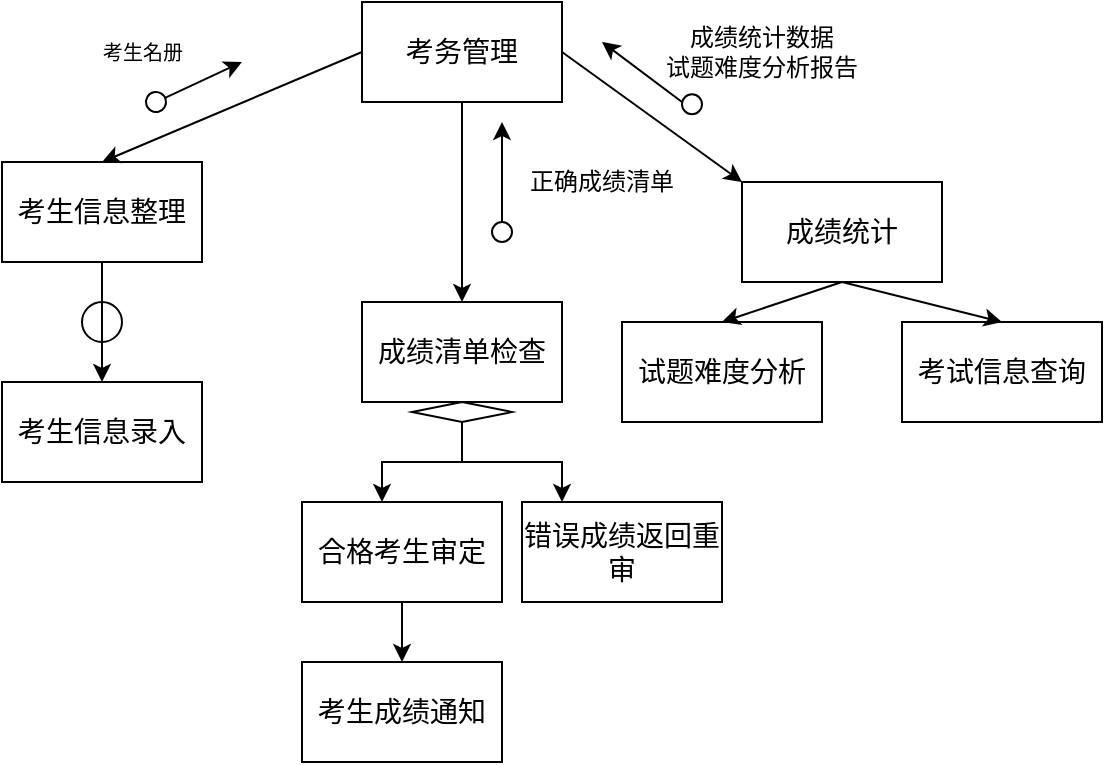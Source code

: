 <mxfile version="14.6.5" type="github">
  <diagram id="QRCykr3lAWjkGnA-_J9r" name="Page-1">
    <mxGraphModel dx="1806" dy="703" grid="1" gridSize="10" guides="1" tooltips="1" connect="1" arrows="1" fold="1" page="1" pageScale="1" pageWidth="827" pageHeight="1169" math="0" shadow="0">
      <root>
        <mxCell id="0" />
        <mxCell id="1" parent="0" />
        <mxCell id="0fItrinfHYFu_SuVGKTm-26" value="" style="ellipse;whiteSpace=wrap;html=1;aspect=fixed;" vertex="1" parent="1">
          <mxGeometry x="70" y="240" width="20" height="20" as="geometry" />
        </mxCell>
        <mxCell id="0fItrinfHYFu_SuVGKTm-1" value="&lt;span style=&quot;font-size: 10.5pt&quot;&gt;考生信息录入&lt;/span&gt;" style="rounded=0;whiteSpace=wrap;html=1;" vertex="1" parent="1">
          <mxGeometry x="30" y="280" width="100" height="50" as="geometry" />
        </mxCell>
        <mxCell id="0fItrinfHYFu_SuVGKTm-25" style="edgeStyle=orthogonalEdgeStyle;rounded=0;orthogonalLoop=1;jettySize=auto;html=1;" edge="1" parent="1" source="0fItrinfHYFu_SuVGKTm-2" target="0fItrinfHYFu_SuVGKTm-1">
          <mxGeometry relative="1" as="geometry" />
        </mxCell>
        <mxCell id="0fItrinfHYFu_SuVGKTm-2" value="&lt;span style=&quot;font-size: 10.5pt&quot;&gt;考生信息整理&lt;/span&gt;" style="rounded=0;whiteSpace=wrap;html=1;" vertex="1" parent="1">
          <mxGeometry x="30" y="170" width="100" height="50" as="geometry" />
        </mxCell>
        <mxCell id="0fItrinfHYFu_SuVGKTm-28" style="edgeStyle=orthogonalEdgeStyle;rounded=0;orthogonalLoop=1;jettySize=auto;html=1;" edge="1" parent="1" source="0fItrinfHYFu_SuVGKTm-3" target="0fItrinfHYFu_SuVGKTm-4">
          <mxGeometry relative="1" as="geometry">
            <Array as="points">
              <mxPoint x="260" y="320" />
              <mxPoint x="220" y="320" />
            </Array>
          </mxGeometry>
        </mxCell>
        <mxCell id="0fItrinfHYFu_SuVGKTm-3" value="&lt;span style=&quot;font-size: 10.5pt&quot;&gt;成绩清单检查&lt;/span&gt;" style="rounded=0;whiteSpace=wrap;html=1;" vertex="1" parent="1">
          <mxGeometry x="210" y="240" width="100" height="50" as="geometry" />
        </mxCell>
        <mxCell id="0fItrinfHYFu_SuVGKTm-29" style="edgeStyle=orthogonalEdgeStyle;rounded=0;orthogonalLoop=1;jettySize=auto;html=1;" edge="1" parent="1" source="0fItrinfHYFu_SuVGKTm-4" target="0fItrinfHYFu_SuVGKTm-5">
          <mxGeometry relative="1" as="geometry" />
        </mxCell>
        <mxCell id="0fItrinfHYFu_SuVGKTm-4" value="&lt;span style=&quot;font-size: 14px&quot;&gt;合格考生审定&lt;/span&gt;" style="rounded=0;whiteSpace=wrap;html=1;" vertex="1" parent="1">
          <mxGeometry x="180" y="340" width="100" height="50" as="geometry" />
        </mxCell>
        <mxCell id="0fItrinfHYFu_SuVGKTm-5" value="&lt;span style=&quot;font-size: 10.5pt&quot;&gt;考生成绩通知&lt;/span&gt;" style="rounded=0;whiteSpace=wrap;html=1;" vertex="1" parent="1">
          <mxGeometry x="180" y="420" width="100" height="50" as="geometry" />
        </mxCell>
        <mxCell id="0fItrinfHYFu_SuVGKTm-6" value="&lt;span style=&quot;font-size: 10.5pt&quot;&gt;成绩统计&lt;/span&gt;" style="rounded=0;whiteSpace=wrap;html=1;" vertex="1" parent="1">
          <mxGeometry x="400" y="180" width="100" height="50" as="geometry" />
        </mxCell>
        <mxCell id="0fItrinfHYFu_SuVGKTm-7" value="&lt;span style=&quot;font-size: 10.5pt&quot;&gt;试题难度分析&lt;/span&gt;" style="rounded=0;whiteSpace=wrap;html=1;" vertex="1" parent="1">
          <mxGeometry x="340" y="250" width="100" height="50" as="geometry" />
        </mxCell>
        <mxCell id="0fItrinfHYFu_SuVGKTm-8" value="&lt;span style=&quot;font-size: 10.5pt&quot;&gt;考试信息查询&lt;/span&gt;" style="rounded=0;whiteSpace=wrap;html=1;" vertex="1" parent="1">
          <mxGeometry x="480" y="250" width="100" height="50" as="geometry" />
        </mxCell>
        <mxCell id="0fItrinfHYFu_SuVGKTm-9" value="" style="endArrow=classic;html=1;exitX=0;exitY=0.5;exitDx=0;exitDy=0;entryX=0.5;entryY=0;entryDx=0;entryDy=0;" edge="1" parent="1" source="0fItrinfHYFu_SuVGKTm-11" target="0fItrinfHYFu_SuVGKTm-2">
          <mxGeometry width="50" height="50" relative="1" as="geometry">
            <mxPoint x="70" y="80" as="sourcePoint" />
            <mxPoint x="120" y="30" as="targetPoint" />
          </mxGeometry>
        </mxCell>
        <mxCell id="0fItrinfHYFu_SuVGKTm-31" style="edgeStyle=orthogonalEdgeStyle;rounded=0;orthogonalLoop=1;jettySize=auto;html=1;" edge="1" parent="1" source="0fItrinfHYFu_SuVGKTm-10" target="0fItrinfHYFu_SuVGKTm-30">
          <mxGeometry relative="1" as="geometry">
            <Array as="points">
              <mxPoint x="260" y="320" />
              <mxPoint x="310" y="320" />
            </Array>
          </mxGeometry>
        </mxCell>
        <mxCell id="0fItrinfHYFu_SuVGKTm-10" value="" style="rhombus;whiteSpace=wrap;html=1;" vertex="1" parent="1">
          <mxGeometry x="235" y="290" width="50" height="10" as="geometry" />
        </mxCell>
        <mxCell id="0fItrinfHYFu_SuVGKTm-27" style="edgeStyle=orthogonalEdgeStyle;rounded=0;orthogonalLoop=1;jettySize=auto;html=1;" edge="1" parent="1" source="0fItrinfHYFu_SuVGKTm-11" target="0fItrinfHYFu_SuVGKTm-3">
          <mxGeometry relative="1" as="geometry" />
        </mxCell>
        <mxCell id="0fItrinfHYFu_SuVGKTm-11" value="&lt;font style=&quot;font-size: 14px&quot;&gt;考务管理&lt;/font&gt;" style="rounded=0;whiteSpace=wrap;html=1;" vertex="1" parent="1">
          <mxGeometry x="210" y="90" width="100" height="50" as="geometry" />
        </mxCell>
        <mxCell id="0fItrinfHYFu_SuVGKTm-22" value="" style="group" vertex="1" connectable="0" parent="1">
          <mxGeometry x="100.876" y="120" width="49.124" height="26.124" as="geometry" />
        </mxCell>
        <mxCell id="0fItrinfHYFu_SuVGKTm-17" value="" style="endArrow=classic;html=1;startArrow=none;" edge="1" parent="0fItrinfHYFu_SuVGKTm-22" source="0fItrinfHYFu_SuVGKTm-18">
          <mxGeometry x="-0.876" width="50" height="50" as="geometry">
            <mxPoint x="2.124" y="26" as="sourcePoint" />
            <mxPoint x="49.124" as="targetPoint" />
          </mxGeometry>
        </mxCell>
        <mxCell id="0fItrinfHYFu_SuVGKTm-18" value="" style="ellipse;whiteSpace=wrap;html=1;aspect=fixed;direction=south;rotation=-15;" vertex="1" parent="0fItrinfHYFu_SuVGKTm-22">
          <mxGeometry x="1.124" y="15" width="10" height="10" as="geometry" />
        </mxCell>
        <mxCell id="0fItrinfHYFu_SuVGKTm-23" value="&lt;font style=&quot;font-size: 10px&quot;&gt;考生名册&lt;/font&gt;" style="text;html=1;strokeColor=none;fillColor=none;align=center;verticalAlign=middle;whiteSpace=wrap;rounded=0;" vertex="1" parent="1">
          <mxGeometry x="71" y="105" width="59" height="20" as="geometry" />
        </mxCell>
        <mxCell id="0fItrinfHYFu_SuVGKTm-30" value="&lt;span style=&quot;font-size: 10.5pt&quot;&gt;错误成绩返回重审&lt;/span&gt;" style="rounded=0;whiteSpace=wrap;html=1;" vertex="1" parent="1">
          <mxGeometry x="290" y="340" width="100" height="50" as="geometry" />
        </mxCell>
        <mxCell id="0fItrinfHYFu_SuVGKTm-34" value="" style="endArrow=classic;html=1;exitX=1;exitY=0.5;exitDx=0;exitDy=0;entryX=0;entryY=0;entryDx=0;entryDy=0;" edge="1" parent="1" source="0fItrinfHYFu_SuVGKTm-11" target="0fItrinfHYFu_SuVGKTm-6">
          <mxGeometry width="50" height="50" relative="1" as="geometry">
            <mxPoint x="320" y="170" as="sourcePoint" />
            <mxPoint x="370" y="120" as="targetPoint" />
          </mxGeometry>
        </mxCell>
        <mxCell id="0fItrinfHYFu_SuVGKTm-35" value="" style="endArrow=classic;html=1;entryX=0.5;entryY=0;entryDx=0;entryDy=0;exitX=0.5;exitY=1;exitDx=0;exitDy=0;" edge="1" parent="1" source="0fItrinfHYFu_SuVGKTm-6" target="0fItrinfHYFu_SuVGKTm-7">
          <mxGeometry width="50" height="50" relative="1" as="geometry">
            <mxPoint x="430" y="350" as="sourcePoint" />
            <mxPoint x="480" y="300" as="targetPoint" />
          </mxGeometry>
        </mxCell>
        <mxCell id="0fItrinfHYFu_SuVGKTm-36" value="" style="endArrow=classic;html=1;exitX=0.5;exitY=1;exitDx=0;exitDy=0;entryX=0.5;entryY=0;entryDx=0;entryDy=0;" edge="1" parent="1" source="0fItrinfHYFu_SuVGKTm-6" target="0fItrinfHYFu_SuVGKTm-8">
          <mxGeometry width="50" height="50" relative="1" as="geometry">
            <mxPoint x="500" y="370" as="sourcePoint" />
            <mxPoint x="550" y="320" as="targetPoint" />
          </mxGeometry>
        </mxCell>
        <mxCell id="0fItrinfHYFu_SuVGKTm-46" value="" style="endArrow=classic;html=1;startArrow=none;" edge="1" parent="1">
          <mxGeometry width="50" height="50" relative="1" as="geometry">
            <mxPoint x="280" y="200" as="sourcePoint" />
            <mxPoint x="280" y="150" as="targetPoint" />
          </mxGeometry>
        </mxCell>
        <mxCell id="0fItrinfHYFu_SuVGKTm-48" value="" style="ellipse;whiteSpace=wrap;html=1;aspect=fixed;" vertex="1" parent="1">
          <mxGeometry x="275" y="200" width="10" height="10" as="geometry" />
        </mxCell>
        <mxCell id="0fItrinfHYFu_SuVGKTm-51" value="正确成绩清单" style="text;html=1;strokeColor=none;fillColor=none;align=center;verticalAlign=middle;whiteSpace=wrap;rounded=0;" vertex="1" parent="1">
          <mxGeometry x="290" y="170" width="80" height="20" as="geometry" />
        </mxCell>
        <mxCell id="0fItrinfHYFu_SuVGKTm-52" value="" style="endArrow=classic;html=1;" edge="1" parent="1">
          <mxGeometry width="50" height="50" relative="1" as="geometry">
            <mxPoint x="370" y="140" as="sourcePoint" />
            <mxPoint x="330" y="110" as="targetPoint" />
          </mxGeometry>
        </mxCell>
        <mxCell id="0fItrinfHYFu_SuVGKTm-53" value="" style="ellipse;whiteSpace=wrap;html=1;aspect=fixed;" vertex="1" parent="1">
          <mxGeometry x="370" y="136.12" width="10" height="10" as="geometry" />
        </mxCell>
        <mxCell id="0fItrinfHYFu_SuVGKTm-54" value="成绩统计数据&lt;br&gt;试题难度分析报告" style="text;html=1;strokeColor=none;fillColor=none;align=center;verticalAlign=middle;whiteSpace=wrap;rounded=0;" vertex="1" parent="1">
          <mxGeometry x="360" y="105" width="100" height="20" as="geometry" />
        </mxCell>
      </root>
    </mxGraphModel>
  </diagram>
</mxfile>
